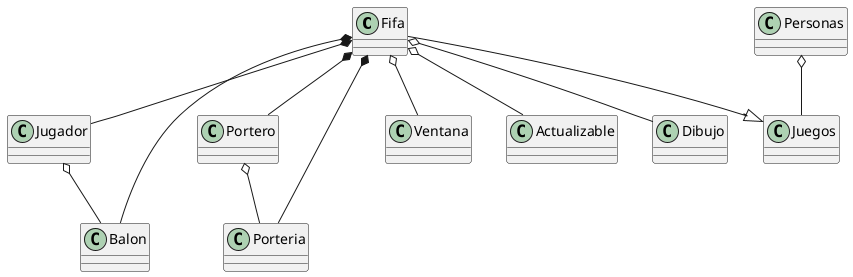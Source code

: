 @startuml Si



class Fifa
class Personas
class Jugador
class Balon
class Portero
class Porteria
class Ventana
class Actualizable
class Dibujo
class Juegos 

Personas o-- Juegos
Fifa --|> Juegos
Fifa *-- Jugador
Fifa *-- Porteria
Fifa *-- Portero
Fifa *-- Balon
Fifa o-- Ventana
Fifa o-- Dibujo
Fifa o-- Actualizable
Portero o-- Porteria
Jugador o-- Balon

@enduml